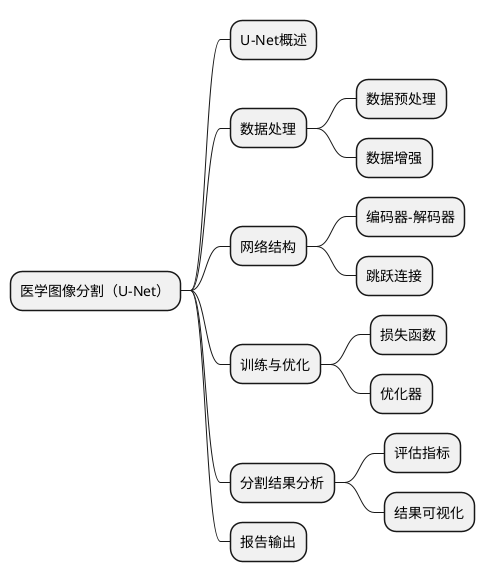 @startmindmap
* 医学图像分割（U-Net）
** U-Net概述
** 数据处理
*** 数据预处理
*** 数据增强
** 网络结构
*** 编码器-解码器
*** 跳跃连接
** 训练与优化
*** 损失函数
*** 优化器
** 分割结果分析
*** 评估指标
*** 结果可视化
** 报告输出
@endmindmap

